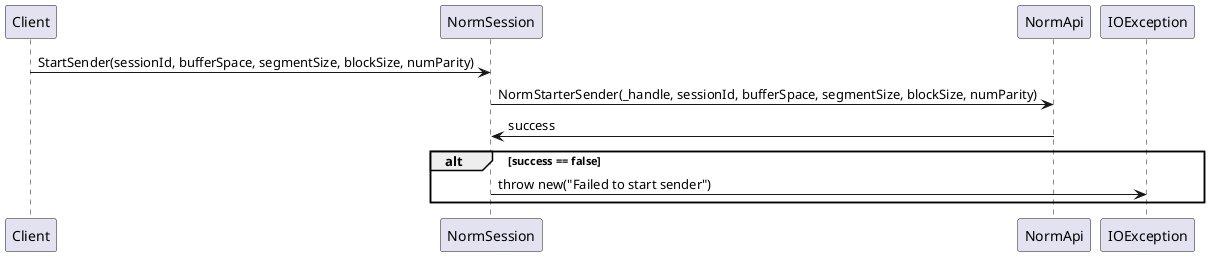 @startuml
Client -> NormSession:StartSender(sessionId, bufferSpace, segmentSize, blockSize, numParity)
NormSession -> NormApi : NormStarterSender(_handle, sessionId, bufferSpace, segmentSize, blockSize, numParity)
NormSession <- NormApi : success
alt success == false
    NormSession -> IOException : throw new("Failed to start sender")
end
@enduml